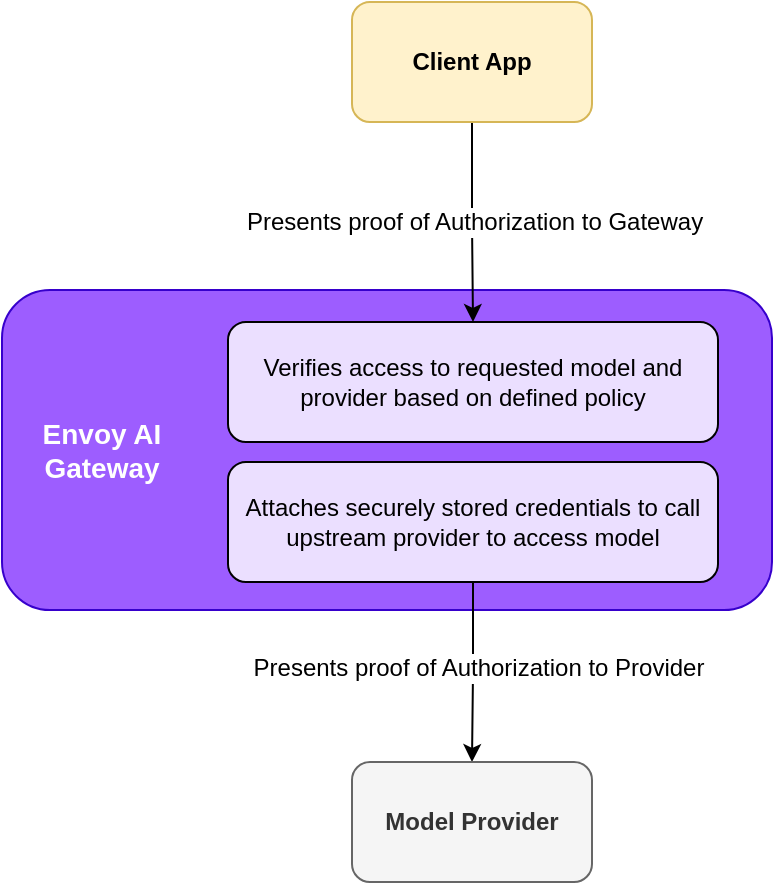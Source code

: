 <mxfile version="27.0.3">
  <diagram name="Page-1" id="49Z_-CBGwNvgt1gbwsUl">
    <mxGraphModel dx="2009" dy="1208" grid="1" gridSize="10" guides="1" tooltips="1" connect="1" arrows="1" fold="1" page="1" pageScale="1" pageWidth="850" pageHeight="1100" math="0" shadow="0">
      <root>
        <mxCell id="0" />
        <mxCell id="1" parent="0" />
        <mxCell id="jIrd7PC0buNlh1nEQWz0-1" value="" style="rounded=1;whiteSpace=wrap;html=1;fillColor=#9D5DFF;strokeColor=#3700CC;fontColor=#ffffff;" vertex="1" parent="1">
          <mxGeometry x="190" y="264" width="385" height="160" as="geometry" />
        </mxCell>
        <mxCell id="jIrd7PC0buNlh1nEQWz0-6" style="edgeStyle=orthogonalEdgeStyle;rounded=0;orthogonalLoop=1;jettySize=auto;html=1;exitX=0.5;exitY=1;exitDx=0;exitDy=0;entryX=0.5;entryY=0;entryDx=0;entryDy=0;" edge="1" parent="1" source="jIrd7PC0buNlh1nEQWz0-12" target="jIrd7PC0buNlh1nEQWz0-4">
          <mxGeometry relative="1" as="geometry" />
        </mxCell>
        <mxCell id="jIrd7PC0buNlh1nEQWz0-10" value="&lt;font style=&quot;font-size: 12px;&quot;&gt;Presents proof of Authorization to Provider&lt;/font&gt;" style="edgeLabel;html=1;align=center;verticalAlign=middle;resizable=0;points=[];" vertex="1" connectable="0" parent="jIrd7PC0buNlh1nEQWz0-6">
          <mxGeometry x="-0.05" y="2" relative="1" as="geometry">
            <mxPoint as="offset" />
          </mxGeometry>
        </mxCell>
        <mxCell id="jIrd7PC0buNlh1nEQWz0-5" value="&lt;font style=&quot;font-size: 12px;&quot;&gt;Presents proof of Authorization to Gateway&lt;/font&gt;" style="edgeStyle=orthogonalEdgeStyle;rounded=0;orthogonalLoop=1;jettySize=auto;html=1;exitX=0.5;exitY=1;exitDx=0;exitDy=0;" edge="1" parent="1" source="jIrd7PC0buNlh1nEQWz0-3" target="jIrd7PC0buNlh1nEQWz0-11">
          <mxGeometry relative="1" as="geometry">
            <mxPoint as="offset" />
          </mxGeometry>
        </mxCell>
        <mxCell id="jIrd7PC0buNlh1nEQWz0-3" value="Client App" style="rounded=1;whiteSpace=wrap;html=1;fillColor=#fff2cc;strokeColor=#d6b656;fontStyle=1" vertex="1" parent="1">
          <mxGeometry x="365" y="120" width="120" height="60" as="geometry" />
        </mxCell>
        <mxCell id="jIrd7PC0buNlh1nEQWz0-4" value="Model Provider" style="rounded=1;whiteSpace=wrap;html=1;fillColor=#f5f5f5;fontColor=#333333;strokeColor=#666666;fontStyle=1" vertex="1" parent="1">
          <mxGeometry x="365" y="500" width="120" height="60" as="geometry" />
        </mxCell>
        <mxCell id="jIrd7PC0buNlh1nEQWz0-11" value="Verifies access to requested model and provider based on defined policy" style="rounded=1;whiteSpace=wrap;html=1;gradientColor=none;fillOpacity=80;" vertex="1" parent="1">
          <mxGeometry x="303" y="280" width="245" height="60" as="geometry" />
        </mxCell>
        <mxCell id="jIrd7PC0buNlh1nEQWz0-12" value="Attaches securely stored credentials to call upstream provider to access model" style="rounded=1;whiteSpace=wrap;html=1;strokeColor=default;align=center;verticalAlign=middle;fontFamily=Helvetica;fontSize=12;fontColor=default;fillColor=default;gradientColor=none;fillOpacity=80;" vertex="1" parent="1">
          <mxGeometry x="303" y="350" width="245" height="60" as="geometry" />
        </mxCell>
        <mxCell id="jIrd7PC0buNlh1nEQWz0-13" value="&lt;b&gt;Envoy AI Gateway&lt;/b&gt;" style="text;html=1;align=center;verticalAlign=middle;whiteSpace=wrap;rounded=0;fontColor=#FFFFFF;fontSize=14;" vertex="1" parent="1">
          <mxGeometry x="200" y="329.5" width="80" height="29" as="geometry" />
        </mxCell>
      </root>
    </mxGraphModel>
  </diagram>
</mxfile>
